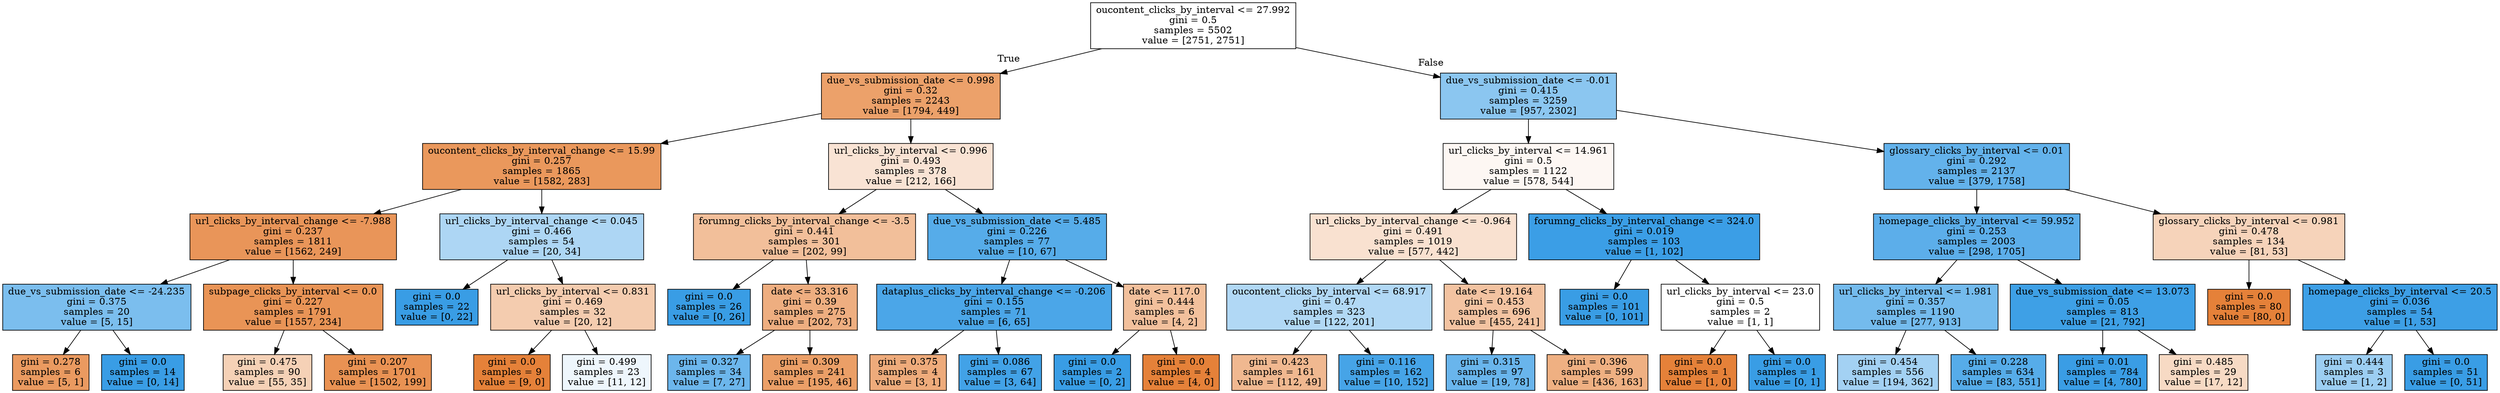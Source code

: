 digraph Tree {
node [shape=box, style="filled", color="black"] ;
0 [label="oucontent_clicks_by_interval <= 27.992\ngini = 0.5\nsamples = 5502\nvalue = [2751, 2751]", fillcolor="#e5813900"] ;
1 [label="due_vs_submission_date <= 0.998\ngini = 0.32\nsamples = 2243\nvalue = [1794, 449]", fillcolor="#e58139bf"] ;
0 -> 1 [labeldistance=2.5, labelangle=45, headlabel="True"] ;
2 [label="oucontent_clicks_by_interval_change <= 15.99\ngini = 0.257\nsamples = 1865\nvalue = [1582, 283]", fillcolor="#e58139d1"] ;
1 -> 2 ;
3 [label="url_clicks_by_interval_change <= -7.988\ngini = 0.237\nsamples = 1811\nvalue = [1562, 249]", fillcolor="#e58139d6"] ;
2 -> 3 ;
4 [label="due_vs_submission_date <= -24.235\ngini = 0.375\nsamples = 20\nvalue = [5, 15]", fillcolor="#399de5aa"] ;
3 -> 4 ;
5 [label="gini = 0.278\nsamples = 6\nvalue = [5, 1]", fillcolor="#e58139cc"] ;
4 -> 5 ;
6 [label="gini = 0.0\nsamples = 14\nvalue = [0, 14]", fillcolor="#399de5ff"] ;
4 -> 6 ;
7 [label="subpage_clicks_by_interval <= 0.0\ngini = 0.227\nsamples = 1791\nvalue = [1557, 234]", fillcolor="#e58139d9"] ;
3 -> 7 ;
8 [label="gini = 0.475\nsamples = 90\nvalue = [55, 35]", fillcolor="#e581395d"] ;
7 -> 8 ;
9 [label="gini = 0.207\nsamples = 1701\nvalue = [1502, 199]", fillcolor="#e58139dd"] ;
7 -> 9 ;
10 [label="url_clicks_by_interval_change <= 0.045\ngini = 0.466\nsamples = 54\nvalue = [20, 34]", fillcolor="#399de569"] ;
2 -> 10 ;
11 [label="gini = 0.0\nsamples = 22\nvalue = [0, 22]", fillcolor="#399de5ff"] ;
10 -> 11 ;
12 [label="url_clicks_by_interval <= 0.831\ngini = 0.469\nsamples = 32\nvalue = [20, 12]", fillcolor="#e5813966"] ;
10 -> 12 ;
13 [label="gini = 0.0\nsamples = 9\nvalue = [9, 0]", fillcolor="#e58139ff"] ;
12 -> 13 ;
14 [label="gini = 0.499\nsamples = 23\nvalue = [11, 12]", fillcolor="#399de515"] ;
12 -> 14 ;
15 [label="url_clicks_by_interval <= 0.996\ngini = 0.493\nsamples = 378\nvalue = [212, 166]", fillcolor="#e5813937"] ;
1 -> 15 ;
16 [label="forumng_clicks_by_interval_change <= -3.5\ngini = 0.441\nsamples = 301\nvalue = [202, 99]", fillcolor="#e5813982"] ;
15 -> 16 ;
17 [label="gini = 0.0\nsamples = 26\nvalue = [0, 26]", fillcolor="#399de5ff"] ;
16 -> 17 ;
18 [label="date <= 33.316\ngini = 0.39\nsamples = 275\nvalue = [202, 73]", fillcolor="#e58139a3"] ;
16 -> 18 ;
19 [label="gini = 0.327\nsamples = 34\nvalue = [7, 27]", fillcolor="#399de5bd"] ;
18 -> 19 ;
20 [label="gini = 0.309\nsamples = 241\nvalue = [195, 46]", fillcolor="#e58139c3"] ;
18 -> 20 ;
21 [label="due_vs_submission_date <= 5.485\ngini = 0.226\nsamples = 77\nvalue = [10, 67]", fillcolor="#399de5d9"] ;
15 -> 21 ;
22 [label="dataplus_clicks_by_interval_change <= -0.206\ngini = 0.155\nsamples = 71\nvalue = [6, 65]", fillcolor="#399de5e7"] ;
21 -> 22 ;
23 [label="gini = 0.375\nsamples = 4\nvalue = [3, 1]", fillcolor="#e58139aa"] ;
22 -> 23 ;
24 [label="gini = 0.086\nsamples = 67\nvalue = [3, 64]", fillcolor="#399de5f3"] ;
22 -> 24 ;
25 [label="date <= 117.0\ngini = 0.444\nsamples = 6\nvalue = [4, 2]", fillcolor="#e581397f"] ;
21 -> 25 ;
26 [label="gini = 0.0\nsamples = 2\nvalue = [0, 2]", fillcolor="#399de5ff"] ;
25 -> 26 ;
27 [label="gini = 0.0\nsamples = 4\nvalue = [4, 0]", fillcolor="#e58139ff"] ;
25 -> 27 ;
28 [label="due_vs_submission_date <= -0.01\ngini = 0.415\nsamples = 3259\nvalue = [957, 2302]", fillcolor="#399de595"] ;
0 -> 28 [labeldistance=2.5, labelangle=-45, headlabel="False"] ;
29 [label="url_clicks_by_interval <= 14.961\ngini = 0.5\nsamples = 1122\nvalue = [578, 544]", fillcolor="#e581390f"] ;
28 -> 29 ;
30 [label="url_clicks_by_interval_change <= -0.964\ngini = 0.491\nsamples = 1019\nvalue = [577, 442]", fillcolor="#e581393c"] ;
29 -> 30 ;
31 [label="oucontent_clicks_by_interval <= 68.917\ngini = 0.47\nsamples = 323\nvalue = [122, 201]", fillcolor="#399de564"] ;
30 -> 31 ;
32 [label="gini = 0.423\nsamples = 161\nvalue = [112, 49]", fillcolor="#e581398f"] ;
31 -> 32 ;
33 [label="gini = 0.116\nsamples = 162\nvalue = [10, 152]", fillcolor="#399de5ee"] ;
31 -> 33 ;
34 [label="date <= 19.164\ngini = 0.453\nsamples = 696\nvalue = [455, 241]", fillcolor="#e5813978"] ;
30 -> 34 ;
35 [label="gini = 0.315\nsamples = 97\nvalue = [19, 78]", fillcolor="#399de5c1"] ;
34 -> 35 ;
36 [label="gini = 0.396\nsamples = 599\nvalue = [436, 163]", fillcolor="#e58139a0"] ;
34 -> 36 ;
37 [label="forumng_clicks_by_interval_change <= 324.0\ngini = 0.019\nsamples = 103\nvalue = [1, 102]", fillcolor="#399de5fc"] ;
29 -> 37 ;
38 [label="gini = 0.0\nsamples = 101\nvalue = [0, 101]", fillcolor="#399de5ff"] ;
37 -> 38 ;
39 [label="url_clicks_by_interval <= 23.0\ngini = 0.5\nsamples = 2\nvalue = [1, 1]", fillcolor="#e5813900"] ;
37 -> 39 ;
40 [label="gini = 0.0\nsamples = 1\nvalue = [1, 0]", fillcolor="#e58139ff"] ;
39 -> 40 ;
41 [label="gini = 0.0\nsamples = 1\nvalue = [0, 1]", fillcolor="#399de5ff"] ;
39 -> 41 ;
42 [label="glossary_clicks_by_interval <= 0.01\ngini = 0.292\nsamples = 2137\nvalue = [379, 1758]", fillcolor="#399de5c8"] ;
28 -> 42 ;
43 [label="homepage_clicks_by_interval <= 59.952\ngini = 0.253\nsamples = 2003\nvalue = [298, 1705]", fillcolor="#399de5d2"] ;
42 -> 43 ;
44 [label="url_clicks_by_interval <= 1.981\ngini = 0.357\nsamples = 1190\nvalue = [277, 913]", fillcolor="#399de5b2"] ;
43 -> 44 ;
45 [label="gini = 0.454\nsamples = 556\nvalue = [194, 362]", fillcolor="#399de576"] ;
44 -> 45 ;
46 [label="gini = 0.228\nsamples = 634\nvalue = [83, 551]", fillcolor="#399de5d9"] ;
44 -> 46 ;
47 [label="due_vs_submission_date <= 13.073\ngini = 0.05\nsamples = 813\nvalue = [21, 792]", fillcolor="#399de5f8"] ;
43 -> 47 ;
48 [label="gini = 0.01\nsamples = 784\nvalue = [4, 780]", fillcolor="#399de5fe"] ;
47 -> 48 ;
49 [label="gini = 0.485\nsamples = 29\nvalue = [17, 12]", fillcolor="#e581394b"] ;
47 -> 49 ;
50 [label="glossary_clicks_by_interval <= 0.981\ngini = 0.478\nsamples = 134\nvalue = [81, 53]", fillcolor="#e5813958"] ;
42 -> 50 ;
51 [label="gini = 0.0\nsamples = 80\nvalue = [80, 0]", fillcolor="#e58139ff"] ;
50 -> 51 ;
52 [label="homepage_clicks_by_interval <= 20.5\ngini = 0.036\nsamples = 54\nvalue = [1, 53]", fillcolor="#399de5fa"] ;
50 -> 52 ;
53 [label="gini = 0.444\nsamples = 3\nvalue = [1, 2]", fillcolor="#399de57f"] ;
52 -> 53 ;
54 [label="gini = 0.0\nsamples = 51\nvalue = [0, 51]", fillcolor="#399de5ff"] ;
52 -> 54 ;
}